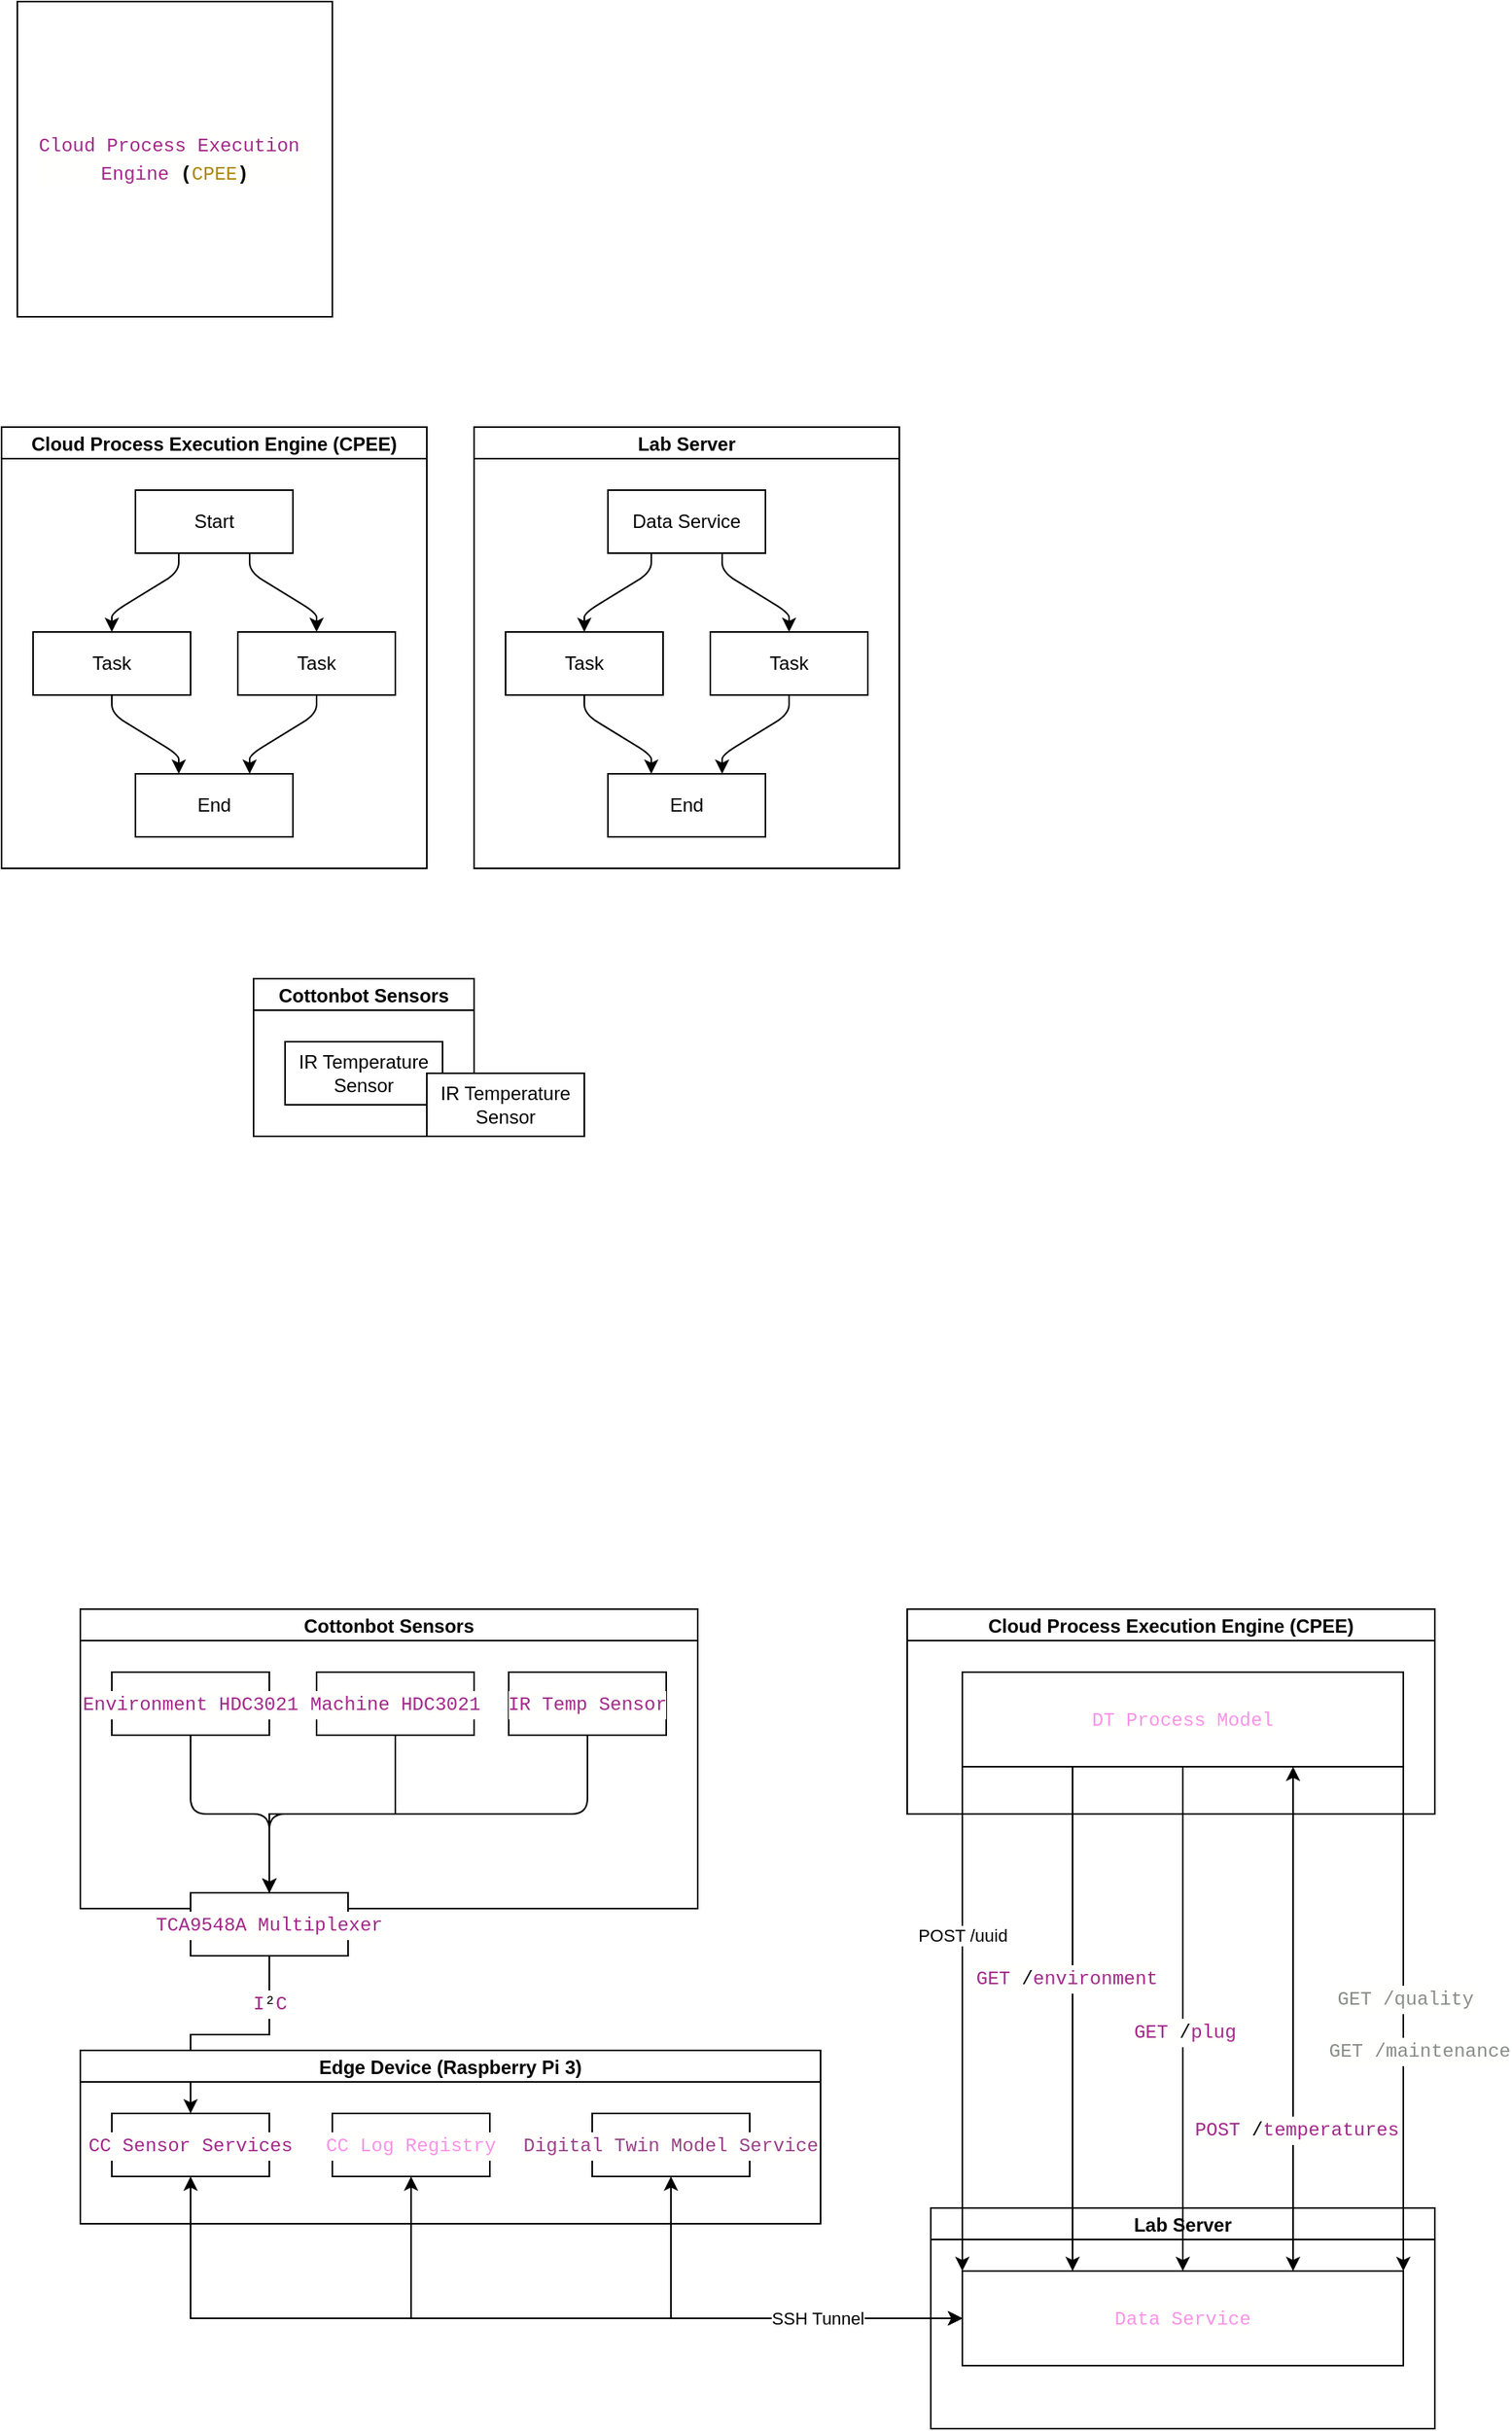 <mxfile version="28.1.2">
  <diagram name="Page-1" id="sNauW_t54tCysDLgr2Dm">
    <mxGraphModel dx="371" dy="995" grid="1" gridSize="10" guides="1" tooltips="1" connect="1" arrows="1" fold="1" page="1" pageScale="1" pageWidth="827" pageHeight="1169" math="0" shadow="0">
      <root>
        <mxCell id="0" />
        <mxCell id="1" parent="0" />
        <mxCell id="FacBM-iOfbhJ3n8tUQV5-1" value="&lt;div style=&quot;text-align: start; color: rgb(0, 0, 0); background-color: rgb(255, 255, 254); font-family: Menlo, Monaco, &amp;quot;Courier New&amp;quot;, monospace; line-height: 18px; white-space: pre;&quot;&gt;&lt;span style=&quot;color: rgb(162, 40, 137);&quot;&gt;Cloud&lt;/span&gt; &lt;span style=&quot;color: rgb(162, 40, 137);&quot;&gt;Process&lt;/span&gt; &lt;span style=&quot;color: rgb(162, 40, 137);&quot;&gt;Execution&lt;/span&gt;&amp;nbsp;&lt;/div&gt;&lt;div style=&quot;color: rgb(0, 0, 0); background-color: rgb(255, 255, 254); font-family: Menlo, Monaco, &amp;quot;Courier New&amp;quot;, monospace; line-height: 18px; white-space: pre;&quot;&gt;&lt;span style=&quot;color: rgb(162, 40, 137);&quot;&gt;Engine&lt;/span&gt; &lt;span style=&quot;font-weight: bold;&quot;&gt;(&lt;/span&gt;&lt;span style=&quot;color: rgb(170, 133, 0);&quot;&gt;CPEE&lt;/span&gt;&lt;span style=&quot;font-weight: bold;&quot;&gt;)&lt;/span&gt;&lt;br&gt;&lt;/div&gt;" style="whiteSpace=wrap;html=1;aspect=fixed;" parent="1" vertex="1">
          <mxGeometry x="40" y="240" width="200" height="200" as="geometry" />
        </mxCell>
        <mxCell id="_XdUhHh0zTV-7-86hAuY-1" value="Cloud Process Execution Engine (CPEE)" style="swimlane;startSize=20;horizontal=1;childLayout=flowLayout;flowOrientation=north;resizable=0;interRankCellSpacing=50;containerType=tree;fontSize=12;" vertex="1" parent="1">
          <mxGeometry x="30" y="510" width="270" height="280" as="geometry" />
        </mxCell>
        <mxCell id="_XdUhHh0zTV-7-86hAuY-2" value="Start" style="whiteSpace=wrap;html=1;" vertex="1" parent="_XdUhHh0zTV-7-86hAuY-1">
          <mxGeometry x="85" y="40" width="100" height="40" as="geometry" />
        </mxCell>
        <mxCell id="_XdUhHh0zTV-7-86hAuY-3" value="Task" style="whiteSpace=wrap;html=1;" vertex="1" parent="_XdUhHh0zTV-7-86hAuY-1">
          <mxGeometry x="20" y="130" width="100" height="40" as="geometry" />
        </mxCell>
        <mxCell id="_XdUhHh0zTV-7-86hAuY-4" value="" style="html=1;rounded=1;curved=0;sourcePerimeterSpacing=0;targetPerimeterSpacing=0;startSize=6;endSize=6;noEdgeStyle=1;orthogonal=1;" edge="1" parent="_XdUhHh0zTV-7-86hAuY-1" source="_XdUhHh0zTV-7-86hAuY-2" target="_XdUhHh0zTV-7-86hAuY-3">
          <mxGeometry relative="1" as="geometry">
            <Array as="points">
              <mxPoint x="112.5" y="92" />
              <mxPoint x="70" y="118" />
            </Array>
          </mxGeometry>
        </mxCell>
        <mxCell id="_XdUhHh0zTV-7-86hAuY-5" value="Task" style="whiteSpace=wrap;html=1;" vertex="1" parent="_XdUhHh0zTV-7-86hAuY-1">
          <mxGeometry x="150" y="130" width="100" height="40" as="geometry" />
        </mxCell>
        <mxCell id="_XdUhHh0zTV-7-86hAuY-6" value="" style="html=1;rounded=1;curved=0;sourcePerimeterSpacing=0;targetPerimeterSpacing=0;startSize=6;endSize=6;noEdgeStyle=1;orthogonal=1;" edge="1" parent="_XdUhHh0zTV-7-86hAuY-1" source="_XdUhHh0zTV-7-86hAuY-2" target="_XdUhHh0zTV-7-86hAuY-5">
          <mxGeometry relative="1" as="geometry">
            <Array as="points">
              <mxPoint x="157.5" y="92" />
              <mxPoint x="200" y="118" />
            </Array>
          </mxGeometry>
        </mxCell>
        <mxCell id="_XdUhHh0zTV-7-86hAuY-7" value="End" style="whiteSpace=wrap;html=1;" vertex="1" parent="_XdUhHh0zTV-7-86hAuY-1">
          <mxGeometry x="85" y="220" width="100" height="40" as="geometry" />
        </mxCell>
        <mxCell id="_XdUhHh0zTV-7-86hAuY-8" value="" style="html=1;rounded=1;curved=0;sourcePerimeterSpacing=0;targetPerimeterSpacing=0;startSize=6;endSize=6;noEdgeStyle=1;orthogonal=1;" edge="1" parent="_XdUhHh0zTV-7-86hAuY-1" source="_XdUhHh0zTV-7-86hAuY-3" target="_XdUhHh0zTV-7-86hAuY-7">
          <mxGeometry relative="1" as="geometry">
            <Array as="points">
              <mxPoint x="70" y="182" />
              <mxPoint x="112.5" y="208" />
            </Array>
          </mxGeometry>
        </mxCell>
        <mxCell id="_XdUhHh0zTV-7-86hAuY-9" value="" style="html=1;rounded=1;curved=0;sourcePerimeterSpacing=0;targetPerimeterSpacing=0;startSize=6;endSize=6;noEdgeStyle=1;orthogonal=1;" edge="1" parent="_XdUhHh0zTV-7-86hAuY-1" source="_XdUhHh0zTV-7-86hAuY-5" target="_XdUhHh0zTV-7-86hAuY-7">
          <mxGeometry relative="1" as="geometry">
            <Array as="points">
              <mxPoint x="200" y="182" />
              <mxPoint x="157.5" y="208" />
            </Array>
          </mxGeometry>
        </mxCell>
        <mxCell id="_XdUhHh0zTV-7-86hAuY-10" value="Lab Server" style="swimlane;startSize=20;horizontal=1;childLayout=flowLayout;flowOrientation=north;resizable=0;interRankCellSpacing=50;containerType=tree;fontSize=12;" vertex="1" parent="1">
          <mxGeometry x="330" y="510" width="270" height="280" as="geometry" />
        </mxCell>
        <mxCell id="_XdUhHh0zTV-7-86hAuY-11" value="Data Service" style="whiteSpace=wrap;html=1;" vertex="1" parent="_XdUhHh0zTV-7-86hAuY-10">
          <mxGeometry x="85" y="40" width="100" height="40" as="geometry" />
        </mxCell>
        <mxCell id="_XdUhHh0zTV-7-86hAuY-12" value="Task" style="whiteSpace=wrap;html=1;" vertex="1" parent="_XdUhHh0zTV-7-86hAuY-10">
          <mxGeometry x="20" y="130" width="100" height="40" as="geometry" />
        </mxCell>
        <mxCell id="_XdUhHh0zTV-7-86hAuY-13" value="" style="html=1;rounded=1;curved=0;sourcePerimeterSpacing=0;targetPerimeterSpacing=0;startSize=6;endSize=6;noEdgeStyle=1;orthogonal=1;" edge="1" parent="_XdUhHh0zTV-7-86hAuY-10" source="_XdUhHh0zTV-7-86hAuY-11" target="_XdUhHh0zTV-7-86hAuY-12">
          <mxGeometry relative="1" as="geometry">
            <Array as="points">
              <mxPoint x="112.5" y="92" />
              <mxPoint x="70" y="118" />
            </Array>
          </mxGeometry>
        </mxCell>
        <mxCell id="_XdUhHh0zTV-7-86hAuY-14" value="Task" style="whiteSpace=wrap;html=1;" vertex="1" parent="_XdUhHh0zTV-7-86hAuY-10">
          <mxGeometry x="150" y="130" width="100" height="40" as="geometry" />
        </mxCell>
        <mxCell id="_XdUhHh0zTV-7-86hAuY-15" value="" style="html=1;rounded=1;curved=0;sourcePerimeterSpacing=0;targetPerimeterSpacing=0;startSize=6;endSize=6;noEdgeStyle=1;orthogonal=1;" edge="1" parent="_XdUhHh0zTV-7-86hAuY-10" source="_XdUhHh0zTV-7-86hAuY-11" target="_XdUhHh0zTV-7-86hAuY-14">
          <mxGeometry relative="1" as="geometry">
            <Array as="points">
              <mxPoint x="157.5" y="92" />
              <mxPoint x="200" y="118" />
            </Array>
          </mxGeometry>
        </mxCell>
        <mxCell id="_XdUhHh0zTV-7-86hAuY-16" value="End" style="whiteSpace=wrap;html=1;" vertex="1" parent="_XdUhHh0zTV-7-86hAuY-10">
          <mxGeometry x="85" y="220" width="100" height="40" as="geometry" />
        </mxCell>
        <mxCell id="_XdUhHh0zTV-7-86hAuY-17" value="" style="html=1;rounded=1;curved=0;sourcePerimeterSpacing=0;targetPerimeterSpacing=0;startSize=6;endSize=6;noEdgeStyle=1;orthogonal=1;" edge="1" parent="_XdUhHh0zTV-7-86hAuY-10" source="_XdUhHh0zTV-7-86hAuY-12" target="_XdUhHh0zTV-7-86hAuY-16">
          <mxGeometry relative="1" as="geometry">
            <Array as="points">
              <mxPoint x="70" y="182" />
              <mxPoint x="112.5" y="208" />
            </Array>
          </mxGeometry>
        </mxCell>
        <mxCell id="_XdUhHh0zTV-7-86hAuY-18" value="" style="html=1;rounded=1;curved=0;sourcePerimeterSpacing=0;targetPerimeterSpacing=0;startSize=6;endSize=6;noEdgeStyle=1;orthogonal=1;" edge="1" parent="_XdUhHh0zTV-7-86hAuY-10" source="_XdUhHh0zTV-7-86hAuY-14" target="_XdUhHh0zTV-7-86hAuY-16">
          <mxGeometry relative="1" as="geometry">
            <Array as="points">
              <mxPoint x="200" y="182" />
              <mxPoint x="157.5" y="208" />
            </Array>
          </mxGeometry>
        </mxCell>
        <mxCell id="_XdUhHh0zTV-7-86hAuY-19" value="Cottonbot Sensors" style="swimlane;startSize=20;horizontal=1;childLayout=flowLayout;flowOrientation=north;resizable=0;interRankCellSpacing=50;containerType=tree;fontSize=12;" vertex="1" parent="1">
          <mxGeometry x="190" y="860" width="140" height="100" as="geometry" />
        </mxCell>
        <mxCell id="_XdUhHh0zTV-7-86hAuY-20" value="IR Temperature Sensor" style="whiteSpace=wrap;html=1;" vertex="1" parent="_XdUhHh0zTV-7-86hAuY-19">
          <mxGeometry x="20" y="40" width="100" height="40" as="geometry" />
        </mxCell>
        <mxCell id="_XdUhHh0zTV-7-86hAuY-33" value="IR Temperature Sensor" style="whiteSpace=wrap;html=1;" vertex="1" parent="1">
          <mxGeometry x="300" y="920" width="100" height="40" as="geometry" />
        </mxCell>
        <mxCell id="_XdUhHh0zTV-7-86hAuY-34" value="Cottonbot Sensors" style="swimlane;startSize=20;horizontal=1;childLayout=treeLayout;horizontalTree=0;sortEdges=1;resizable=0;containerType=tree;fontSize=12;movable=0;rotatable=0;deletable=0;editable=0;locked=1;connectable=0;" vertex="1" parent="1">
          <mxGeometry x="80" y="1260" width="392" height="190" as="geometry" />
        </mxCell>
        <mxCell id="_XdUhHh0zTV-7-86hAuY-35" value="&lt;div style=&quot;text-align: start; color: rgb(0, 0, 0); background-color: rgb(255, 255, 254); font-family: Menlo, Monaco, &amp;quot;Courier New&amp;quot;, monospace; line-height: 18px; white-space: pre;&quot;&gt;&lt;div style=&quot;color: rgb(0, 0, 0); background-color: rgb(255, 255, 254); line-height: 18px;&quot;&gt;&lt;span style=&quot;color: rgb(162, 40, 137);&quot;&gt;Environment&lt;/span&gt; &lt;span style=&quot;color: rgb(162, 40, 137);&quot;&gt;HDC3021&lt;/span&gt;&lt;/div&gt;&lt;/div&gt;" style="whiteSpace=wrap;html=1;" vertex="1" parent="_XdUhHh0zTV-7-86hAuY-34">
          <mxGeometry x="20" y="40" width="100" height="40" as="geometry" />
        </mxCell>
        <mxCell id="_XdUhHh0zTV-7-86hAuY-40" value="&lt;div style=&quot;text-align: start; color: rgb(0, 0, 0); background-color: rgb(255, 255, 254); font-family: Menlo, Monaco, &amp;quot;Courier New&amp;quot;, monospace; line-height: 18px; white-space: pre;&quot;&gt;&lt;div style=&quot;color: rgb(0, 0, 0); background-color: rgb(255, 255, 254); line-height: 18px;&quot;&gt;&lt;span style=&quot;color: rgb(162, 40, 137);&quot;&gt;Machine&lt;/span&gt; &lt;span style=&quot;color: rgb(162, 40, 137);&quot;&gt;HDC3021&lt;/span&gt;&lt;/div&gt;&lt;/div&gt;" style="whiteSpace=wrap;html=1;" vertex="1" parent="_XdUhHh0zTV-7-86hAuY-34">
          <mxGeometry x="150.0" y="40" width="100" height="40" as="geometry" />
        </mxCell>
        <mxCell id="_XdUhHh0zTV-7-86hAuY-42" value="&lt;div style=&quot;text-align: start; color: rgb(0, 0, 0); background-color: rgb(255, 255, 254); font-family: Menlo, Monaco, &amp;quot;Courier New&amp;quot;, monospace; line-height: 18px; white-space: pre;&quot;&gt;&lt;div style=&quot;color: rgb(0, 0, 0); background-color: rgb(255, 255, 254); line-height: 18px;&quot;&gt;&lt;div style=&quot;color: rgb(0, 0, 0); background-color: rgb(255, 255, 254); line-height: 18px;&quot;&gt;&lt;span style=&quot;color: rgb(162, 40, 137);&quot;&gt;IR Temp&lt;/span&gt; &lt;span style=&quot;color: rgb(162, 40, 137);&quot;&gt;Sensor&lt;/span&gt;&lt;/div&gt;&lt;/div&gt;&lt;/div&gt;" style="whiteSpace=wrap;html=1;" vertex="1" parent="_XdUhHh0zTV-7-86hAuY-34">
          <mxGeometry x="272.0" y="40" width="100" height="40" as="geometry" />
        </mxCell>
        <mxCell id="_XdUhHh0zTV-7-86hAuY-78" value="&lt;div style=&quot;text-align: start; color: rgb(0, 0, 0); background-color: rgb(255, 255, 254); font-family: Menlo, Monaco, &amp;quot;Courier New&amp;quot;, monospace; font-size: 12px; line-height: 18px; white-space: pre;&quot;&gt;&lt;span style=&quot;color: rgb(162, 40, 137);&quot;&gt;I&lt;/span&gt;²&lt;span style=&quot;color: rgb(162, 40, 137);&quot;&gt;C&lt;/span&gt;&lt;/div&gt;" style="edgeStyle=orthogonalEdgeStyle;rounded=0;orthogonalLoop=1;jettySize=auto;html=1;exitX=0.5;exitY=1;exitDx=0;exitDy=0;entryX=0.5;entryY=0;entryDx=0;entryDy=0;" edge="1" parent="1" source="_XdUhHh0zTV-7-86hAuY-36" target="_XdUhHh0zTV-7-86hAuY-75">
          <mxGeometry x="-0.6" relative="1" as="geometry">
            <mxPoint as="offset" />
          </mxGeometry>
        </mxCell>
        <mxCell id="_XdUhHh0zTV-7-86hAuY-36" value="&lt;div style=&quot;text-align: start; color: rgb(0, 0, 0); background-color: rgb(255, 255, 254); font-family: Menlo, Monaco, &amp;quot;Courier New&amp;quot;, monospace; line-height: 18px; white-space: pre;&quot;&gt;&lt;span style=&quot;color: rgb(162, 40, 137);&quot;&gt;TCA9548A&lt;/span&gt; &lt;span style=&quot;color: rgb(162, 40, 137);&quot;&gt;Multiplexer&lt;/span&gt;&lt;/div&gt;" style="whiteSpace=wrap;html=1;" vertex="1" parent="1">
          <mxGeometry x="150" y="1440" width="100" height="40" as="geometry" />
        </mxCell>
        <mxCell id="_XdUhHh0zTV-7-86hAuY-41" style="edgeStyle=orthogonalEdgeStyle;rounded=0;orthogonalLoop=1;jettySize=auto;html=1;entryX=0.5;entryY=0;entryDx=0;entryDy=0;" edge="1" parent="1" source="_XdUhHh0zTV-7-86hAuY-40" target="_XdUhHh0zTV-7-86hAuY-36">
          <mxGeometry relative="1" as="geometry" />
        </mxCell>
        <mxCell id="_XdUhHh0zTV-7-86hAuY-37" value="" style="edgeStyle=elbowEdgeStyle;elbow=vertical;html=1;rounded=1;curved=0;sourcePerimeterSpacing=0;targetPerimeterSpacing=0;startSize=6;endSize=6;" edge="1" parent="1" source="_XdUhHh0zTV-7-86hAuY-35" target="_XdUhHh0zTV-7-86hAuY-36">
          <mxGeometry relative="1" as="geometry" />
        </mxCell>
        <mxCell id="_XdUhHh0zTV-7-86hAuY-45" style="edgeStyle=orthogonalEdgeStyle;rounded=1;orthogonalLoop=1;jettySize=auto;html=1;exitX=0.5;exitY=1;exitDx=0;exitDy=0;entryX=0.5;entryY=0;entryDx=0;entryDy=0;curved=0;" edge="1" parent="1" source="_XdUhHh0zTV-7-86hAuY-42" target="_XdUhHh0zTV-7-86hAuY-36">
          <mxGeometry relative="1" as="geometry" />
        </mxCell>
        <mxCell id="_XdUhHh0zTV-7-86hAuY-69" style="edgeStyle=orthogonalEdgeStyle;rounded=0;orthogonalLoop=1;jettySize=auto;html=1;exitX=0.5;exitY=1;exitDx=0;exitDy=0;entryX=0;entryY=0.5;entryDx=0;entryDy=0;startArrow=classic;startFill=1;" edge="1" parent="1" source="_XdUhHh0zTV-7-86hAuY-77" target="_XdUhHh0zTV-7-86hAuY-66">
          <mxGeometry relative="1" as="geometry">
            <mxPoint x="280" y="1890" as="targetPoint" />
          </mxGeometry>
        </mxCell>
        <mxCell id="_XdUhHh0zTV-7-86hAuY-67" style="edgeStyle=orthogonalEdgeStyle;rounded=0;orthogonalLoop=1;jettySize=auto;html=1;exitX=0.5;exitY=1;exitDx=0;exitDy=0;entryX=0;entryY=0.5;entryDx=0;entryDy=0;startArrow=classic;startFill=1;" edge="1" parent="1" source="_XdUhHh0zTV-7-86hAuY-75" target="_XdUhHh0zTV-7-86hAuY-66">
          <mxGeometry relative="1" as="geometry" />
        </mxCell>
        <mxCell id="_XdUhHh0zTV-7-86hAuY-68" style="edgeStyle=orthogonalEdgeStyle;rounded=0;orthogonalLoop=1;jettySize=auto;html=1;exitX=0.5;exitY=1;exitDx=0;exitDy=0;entryX=0;entryY=0.5;entryDx=0;entryDy=0;startArrow=classic;startFill=1;" edge="1" parent="1" source="_XdUhHh0zTV-7-86hAuY-76" target="_XdUhHh0zTV-7-86hAuY-66">
          <mxGeometry relative="1" as="geometry" />
        </mxCell>
        <mxCell id="_XdUhHh0zTV-7-86hAuY-70" value="SSH Tunnel" style="edgeLabel;html=1;align=center;verticalAlign=middle;resizable=0;points=[];" vertex="1" connectable="0" parent="_XdUhHh0zTV-7-86hAuY-68">
          <mxGeometry x="0.761" y="-1" relative="1" as="geometry">
            <mxPoint x="-40" y="-1" as="offset" />
          </mxGeometry>
        </mxCell>
        <mxCell id="_XdUhHh0zTV-7-86hAuY-74" value="Edge Device (Raspberry Pi 3)" style="swimlane;startSize=20;horizontal=1;childLayout=treeLayout;horizontalTree=0;sortEdges=1;resizable=1;containerType=tree;fontSize=12;movable=1;rotatable=1;deletable=1;editable=1;locked=0;connectable=1;" vertex="1" parent="1">
          <mxGeometry x="80" y="1540" width="470" height="110" as="geometry" />
        </mxCell>
        <mxCell id="_XdUhHh0zTV-7-86hAuY-75" value="&lt;div style=&quot;text-align: start; color: rgb(0, 0, 0); background-color: rgb(255, 255, 254); font-family: Menlo, Monaco, &amp;quot;Courier New&amp;quot;, monospace; line-height: 18px; white-space: pre;&quot;&gt;&lt;div style=&quot;color: rgb(0, 0, 0); background-color: rgb(255, 255, 254); line-height: 18px;&quot;&gt;&lt;span style=&quot;color: rgb(162, 40, 137);&quot;&gt;CC Sensor&lt;/span&gt;&lt;span style=&quot;color: rgb(0, 0, 0);&quot;&gt; &lt;/span&gt;&lt;span style=&quot;color: rgb(162, 40, 137);&quot;&gt;Services&lt;/span&gt;&lt;br&gt;&lt;/div&gt;&lt;/div&gt;" style="whiteSpace=wrap;html=1;" vertex="1" parent="_XdUhHh0zTV-7-86hAuY-74">
          <mxGeometry x="20" y="40" width="100" height="40" as="geometry" />
        </mxCell>
        <mxCell id="_XdUhHh0zTV-7-86hAuY-76" value="&lt;div style=&quot;text-align: start; color: rgb(0, 0, 0); background-color: rgb(255, 255, 254); font-family: Menlo, Monaco, &amp;quot;Courier New&amp;quot;, monospace; line-height: 18px; white-space: pre;&quot;&gt;&lt;div style=&quot;color: rgb(0, 0, 0); background-color: rgb(255, 255, 254); line-height: 18px;&quot;&gt;&lt;span style=&quot;caret-color: rgb(251, 146, 230); color: rgb(251, 146, 230);&quot;&gt;CC Log Registry&lt;/span&gt;&lt;br&gt;&lt;/div&gt;&lt;/div&gt;" style="whiteSpace=wrap;html=1;" vertex="1" parent="_XdUhHh0zTV-7-86hAuY-74">
          <mxGeometry x="160.0" y="40" width="100" height="40" as="geometry" />
        </mxCell>
        <mxCell id="_XdUhHh0zTV-7-86hAuY-77" value="&lt;div style=&quot;text-align: start; color: rgb(0, 0, 0); background-color: rgb(255, 255, 254); font-family: Menlo, Monaco, &amp;quot;Courier New&amp;quot;, monospace; line-height: 18px; white-space: pre;&quot;&gt;&lt;div style=&quot;color: rgb(0, 0, 0); background-color: rgb(255, 255, 254); line-height: 18px;&quot;&gt;&lt;div style=&quot;color: rgb(0, 0, 0); background-color: rgb(255, 255, 254); line-height: 18px;&quot;&gt;&lt;span style=&quot;caret-color: rgb(154, 63, 136); color: rgb(154, 63, 136);&quot;&gt;Digital Twin Model Service&lt;/span&gt;&lt;br&gt;&lt;/div&gt;&lt;/div&gt;&lt;/div&gt;" style="whiteSpace=wrap;html=1;" vertex="1" parent="_XdUhHh0zTV-7-86hAuY-74">
          <mxGeometry x="325.0" y="40" width="100" height="40" as="geometry" />
        </mxCell>
        <mxCell id="_XdUhHh0zTV-7-86hAuY-79" value="Lab Server" style="swimlane;startSize=20;horizontal=1;childLayout=treeLayout;horizontalTree=0;sortEdges=1;resizable=1;containerType=tree;fontSize=12;movable=1;rotatable=1;deletable=1;editable=1;locked=0;connectable=1;" vertex="1" parent="1">
          <mxGeometry x="620" y="1640" width="320" height="140" as="geometry" />
        </mxCell>
        <mxCell id="_XdUhHh0zTV-7-86hAuY-66" value="&lt;div style=&quot;text-align: start; background-color: rgb(255, 255, 254); font-family: Menlo, Monaco, &amp;quot;Courier New&amp;quot;, monospace; line-height: 18px; white-space: pre; color: rgb(0, 0, 0);&quot;&gt;&lt;div style=&quot;background-color: rgb(255, 255, 254); line-height: 18px; color: rgb(0, 0, 0);&quot;&gt;&lt;font color=&quot;#fb92e6&quot;&gt;&lt;span style=&quot;caret-color: rgb(251, 146, 230);&quot;&gt;Data Service&lt;/span&gt;&lt;/font&gt;&lt;/div&gt;&lt;/div&gt;" style="whiteSpace=wrap;html=1;" vertex="1" parent="_XdUhHh0zTV-7-86hAuY-79">
          <mxGeometry x="20" y="40" width="280" height="60" as="geometry" />
        </mxCell>
        <mxCell id="_XdUhHh0zTV-7-86hAuY-83" value="Cloud Process Execution Engine (CPEE)" style="swimlane;startSize=20;horizontal=1;childLayout=treeLayout;horizontalTree=0;sortEdges=1;resizable=1;containerType=tree;fontSize=12;movable=1;rotatable=1;deletable=1;editable=1;locked=0;connectable=1;" vertex="1" parent="1">
          <mxGeometry x="605" y="1260" width="335" height="130" as="geometry" />
        </mxCell>
        <mxCell id="_XdUhHh0zTV-7-86hAuY-84" value="&lt;div style=&quot;text-align: start; background-color: rgb(255, 255, 254); font-family: Menlo, Monaco, &amp;quot;Courier New&amp;quot;, monospace; line-height: 18px; white-space: pre; color: rgb(0, 0, 0);&quot;&gt;&lt;div style=&quot;background-color: rgb(255, 255, 254); line-height: 18px; color: rgb(0, 0, 0);&quot;&gt;&lt;font color=&quot;#fb92e6&quot;&gt;&lt;span style=&quot;caret-color: rgb(251, 146, 230);&quot;&gt;DT Process Model&lt;/span&gt;&lt;/font&gt;&lt;/div&gt;&lt;/div&gt;" style="whiteSpace=wrap;html=1;" vertex="1" parent="_XdUhHh0zTV-7-86hAuY-83">
          <mxGeometry x="35" y="40" width="280" height="60" as="geometry" />
        </mxCell>
        <mxCell id="_XdUhHh0zTV-7-86hAuY-86" style="edgeStyle=orthogonalEdgeStyle;rounded=0;orthogonalLoop=1;jettySize=auto;html=1;exitX=0;exitY=1;exitDx=0;exitDy=0;entryX=0;entryY=0;entryDx=0;entryDy=0;" edge="1" parent="1" source="_XdUhHh0zTV-7-86hAuY-84" target="_XdUhHh0zTV-7-86hAuY-66">
          <mxGeometry relative="1" as="geometry" />
        </mxCell>
        <mxCell id="_XdUhHh0zTV-7-86hAuY-87" value="POST /uuid" style="edgeLabel;html=1;align=center;verticalAlign=middle;resizable=0;points=[];" vertex="1" connectable="0" parent="_XdUhHh0zTV-7-86hAuY-86">
          <mxGeometry x="-0.331" relative="1" as="geometry">
            <mxPoint as="offset" />
          </mxGeometry>
        </mxCell>
        <mxCell id="_XdUhHh0zTV-7-86hAuY-88" style="edgeStyle=orthogonalEdgeStyle;rounded=0;orthogonalLoop=1;jettySize=auto;html=1;exitX=0.25;exitY=0;exitDx=0;exitDy=0;entryX=0.25;entryY=1;entryDx=0;entryDy=0;startArrow=classic;startFill=1;endArrow=none;endFill=0;" edge="1" parent="1" source="_XdUhHh0zTV-7-86hAuY-66" target="_XdUhHh0zTV-7-86hAuY-84">
          <mxGeometry relative="1" as="geometry" />
        </mxCell>
        <mxCell id="_XdUhHh0zTV-7-86hAuY-89" value="&lt;div style=&quot;text-align: start; color: rgb(0, 0, 0); background-color: rgb(255, 255, 254); font-family: Menlo, Monaco, &amp;quot;Courier New&amp;quot;, monospace; font-size: 12px; line-height: 18px; white-space: pre;&quot;&gt;&lt;span style=&quot;color: rgb(162, 40, 137);&quot;&gt;GET&lt;/span&gt; /&lt;span style=&quot;color: rgb(162, 40, 137);&quot;&gt;environment&lt;/span&gt;&lt;/div&gt;" style="edgeLabel;html=1;align=center;verticalAlign=middle;resizable=0;points=[];" vertex="1" connectable="0" parent="_XdUhHh0zTV-7-86hAuY-88">
          <mxGeometry x="0.164" y="4" relative="1" as="geometry">
            <mxPoint as="offset" />
          </mxGeometry>
        </mxCell>
        <mxCell id="_XdUhHh0zTV-7-86hAuY-90" style="edgeStyle=orthogonalEdgeStyle;rounded=0;orthogonalLoop=1;jettySize=auto;html=1;exitX=0.5;exitY=1;exitDx=0;exitDy=0;entryX=0.5;entryY=0;entryDx=0;entryDy=0;" edge="1" parent="1" source="_XdUhHh0zTV-7-86hAuY-84" target="_XdUhHh0zTV-7-86hAuY-66">
          <mxGeometry relative="1" as="geometry" />
        </mxCell>
        <mxCell id="_XdUhHh0zTV-7-86hAuY-93" value="&lt;div style=&quot;text-align: start; color: rgb(0, 0, 0); background-color: rgb(255, 255, 254); font-family: Menlo, Monaco, &amp;quot;Courier New&amp;quot;, monospace; font-size: 12px; line-height: 18px; white-space: pre;&quot;&gt;&lt;span style=&quot;color: rgb(162, 40, 137);&quot;&gt;GET&lt;/span&gt; /&lt;span style=&quot;color: rgb(162, 40, 137);&quot;&gt;plug&lt;/span&gt;&lt;/div&gt;" style="edgeLabel;html=1;align=center;verticalAlign=middle;resizable=0;points=[];" vertex="1" connectable="0" parent="_XdUhHh0zTV-7-86hAuY-90">
          <mxGeometry x="0.046" y="1" relative="1" as="geometry">
            <mxPoint as="offset" />
          </mxGeometry>
        </mxCell>
        <mxCell id="_XdUhHh0zTV-7-86hAuY-91" style="edgeStyle=orthogonalEdgeStyle;rounded=0;orthogonalLoop=1;jettySize=auto;html=1;exitX=0.75;exitY=1;exitDx=0;exitDy=0;entryX=0.75;entryY=0;entryDx=0;entryDy=0;startArrow=classic;startFill=1;" edge="1" parent="1" source="_XdUhHh0zTV-7-86hAuY-84" target="_XdUhHh0zTV-7-86hAuY-66">
          <mxGeometry relative="1" as="geometry" />
        </mxCell>
        <mxCell id="_XdUhHh0zTV-7-86hAuY-94" value="&lt;div style=&quot;text-align: start; background-color: rgb(255, 255, 254); font-family: Menlo, Monaco, &amp;quot;Courier New&amp;quot;, monospace; font-size: 12px; line-height: 18px; white-space: pre;&quot;&gt;&lt;span style=&quot;color: rgb(0, 0, 0);&quot;&gt;&lt;span style=&quot;color: rgb(162, 40, 137);&quot;&gt;POST&lt;/span&gt; /&lt;/span&gt;&lt;font color=&quot;#a22889&quot;&gt;&lt;span style=&quot;caret-color: rgb(162, 40, 137);&quot;&gt;temperatures&lt;/span&gt;&lt;/font&gt;&lt;/div&gt;" style="edgeLabel;html=1;align=center;verticalAlign=middle;resizable=0;points=[];" vertex="1" connectable="0" parent="_XdUhHh0zTV-7-86hAuY-91">
          <mxGeometry x="0.217" y="2" relative="1" as="geometry">
            <mxPoint y="35" as="offset" />
          </mxGeometry>
        </mxCell>
        <mxCell id="_XdUhHh0zTV-7-86hAuY-92" style="edgeStyle=orthogonalEdgeStyle;rounded=0;orthogonalLoop=1;jettySize=auto;html=1;exitX=1;exitY=1;exitDx=0;exitDy=0;entryX=1;entryY=0;entryDx=0;entryDy=0;" edge="1" parent="1" source="_XdUhHh0zTV-7-86hAuY-84" target="_XdUhHh0zTV-7-86hAuY-66">
          <mxGeometry relative="1" as="geometry" />
        </mxCell>
        <mxCell id="_XdUhHh0zTV-7-86hAuY-95" value="&lt;div style=&quot;text-align: start; color: rgb(0, 0, 0); background-color: rgb(255, 255, 254); font-family: Menlo, Monaco, &amp;quot;Courier New&amp;quot;, monospace; font-size: 12px; line-height: 18px; white-space: pre;&quot;&gt;&lt;span style=&quot;color: rgb(136, 140, 137);&quot;&gt;GET /quality&lt;/span&gt;&lt;/div&gt;" style="edgeLabel;html=1;align=center;verticalAlign=middle;resizable=0;points=[];" vertex="1" connectable="0" parent="_XdUhHh0zTV-7-86hAuY-92">
          <mxGeometry x="-0.085" y="1" relative="1" as="geometry">
            <mxPoint as="offset" />
          </mxGeometry>
        </mxCell>
        <mxCell id="_XdUhHh0zTV-7-86hAuY-96" value="&lt;div style=&quot;text-align: start; color: rgb(0, 0, 0); background-color: rgb(255, 255, 254); font-family: Menlo, Monaco, &amp;quot;Courier New&amp;quot;, monospace; font-size: 12px; line-height: 18px; white-space: pre;&quot;&gt;&lt;span style=&quot;color: rgb(136, 140, 137);&quot;&gt;GET /maintenance&lt;/span&gt;&lt;/div&gt;" style="edgeLabel;html=1;align=center;verticalAlign=middle;resizable=0;points=[];" vertex="1" connectable="0" parent="_XdUhHh0zTV-7-86hAuY-92">
          <mxGeometry x="0.125" y="1" relative="1" as="geometry">
            <mxPoint x="9" as="offset" />
          </mxGeometry>
        </mxCell>
      </root>
    </mxGraphModel>
  </diagram>
</mxfile>
